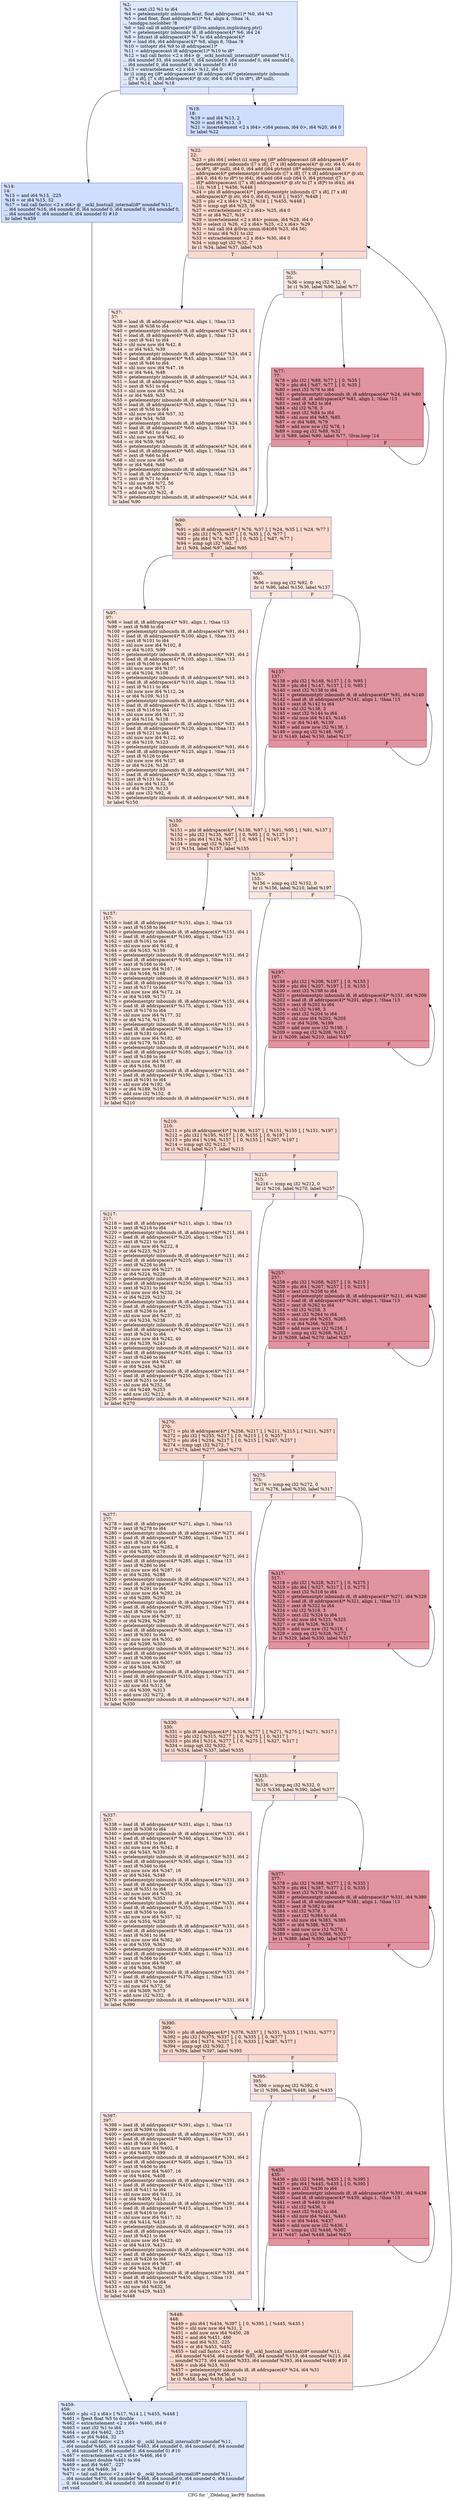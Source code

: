 digraph "CFG for '_Z9debug_kerPfi' function" {
	label="CFG for '_Z9debug_kerPfi' function";

	Node0x529c110 [shape=record,color="#3d50c3ff", style=filled, fillcolor="#b2ccfb70",label="{%2:\l  %3 = sext i32 %1 to i64\l  %4 = getelementptr inbounds float, float addrspace(1)* %0, i64 %3\l  %5 = load float, float addrspace(1)* %4, align 4, !tbaa !4,\l... !amdgpu.noclobber !8\l  %6 = tail call i8 addrspace(4)* @llvm.amdgcn.implicitarg.ptr()\l  %7 = getelementptr inbounds i8, i8 addrspace(4)* %6, i64 24\l  %8 = bitcast i8 addrspace(4)* %7 to i64 addrspace(4)*\l  %9 = load i64, i64 addrspace(4)* %8, align 8, !tbaa !9\l  %10 = inttoptr i64 %9 to i8 addrspace(1)*\l  %11 = addrspacecast i8 addrspace(1)* %10 to i8*\l  %12 = tail call fastcc \<2 x i64\> @__ockl_hostcall_internal(i8* noundef %11,\l... i64 noundef 33, i64 noundef 0, i64 noundef 0, i64 noundef 0, i64 noundef 0,\l... i64 noundef 0, i64 noundef 0, i64 noundef 0) #10\l  %13 = extractelement \<2 x i64\> %12, i64 0\l  br i1 icmp eq (i8* addrspacecast (i8 addrspace(4)* getelementptr inbounds\l... ([7 x i8], [7 x i8] addrspace(4)* @.str, i64 0, i64 0) to i8*), i8* null),\l... label %14, label %18\l|{<s0>T|<s1>F}}"];
	Node0x529c110:s0 -> Node0x529e4d0;
	Node0x529c110:s1 -> Node0x529eec0;
	Node0x529e4d0 [shape=record,color="#3d50c3ff", style=filled, fillcolor="#93b5fe70",label="{%14:\l14:                                               \l  %15 = and i64 %13, -225\l  %16 = or i64 %15, 32\l  %17 = tail call fastcc \<2 x i64\> @__ockl_hostcall_internal(i8* noundef %11,\l... i64 noundef %16, i64 noundef 0, i64 noundef 0, i64 noundef 0, i64 noundef 0,\l... i64 noundef 0, i64 noundef 0, i64 noundef 0) #10\l  br label %459\l}"];
	Node0x529e4d0 -> Node0x529f290;
	Node0x529eec0 [shape=record,color="#3d50c3ff", style=filled, fillcolor="#93b5fe70",label="{%18:\l18:                                               \l  %19 = and i64 %13, 2\l  %20 = and i64 %13, -3\l  %21 = insertelement \<2 x i64\> \<i64 poison, i64 0\>, i64 %20, i64 0\l  br label %22\l}"];
	Node0x529eec0 -> Node0x529fdd0;
	Node0x529fdd0 [shape=record,color="#3d50c3ff", style=filled, fillcolor="#f7ac8e70",label="{%22:\l22:                                               \l  %23 = phi i64 [ select (i1 icmp eq (i8* addrspacecast (i8 addrspace(4)*\l... getelementptr inbounds ([7 x i8], [7 x i8] addrspace(4)* @.str, i64 0, i64 0)\l... to i8*), i8* null), i64 0, i64 add (i64 ptrtoint (i8* addrspacecast (i8\l... addrspace(4)* getelementptr inbounds ([7 x i8], [7 x i8] addrspace(4)* @.str,\l... i64 0, i64 6) to i8*) to i64), i64 add (i64 sub (i64 0, i64 ptrtoint ([7 x\l... i8]* addrspacecast ([7 x i8] addrspace(4)* @.str to [7 x i8]*) to i64)), i64\l... 1))), %18 ], [ %456, %448 ]\l  %24 = phi i8 addrspace(4)* [ getelementptr inbounds ([7 x i8], [7 x i8]\l... addrspace(4)* @.str, i64 0, i64 0), %18 ], [ %457, %448 ]\l  %25 = phi \<2 x i64\> [ %21, %18 ], [ %455, %448 ]\l  %26 = icmp ugt i64 %23, 56\l  %27 = extractelement \<2 x i64\> %25, i64 0\l  %28 = or i64 %27, %19\l  %29 = insertelement \<2 x i64\> poison, i64 %28, i64 0\l  %30 = select i1 %26, \<2 x i64\> %25, \<2 x i64\> %29\l  %31 = tail call i64 @llvm.umin.i64(i64 %23, i64 56)\l  %32 = trunc i64 %31 to i32\l  %33 = extractelement \<2 x i64\> %30, i64 0\l  %34 = icmp ugt i32 %32, 7\l  br i1 %34, label %37, label %35\l|{<s0>T|<s1>F}}"];
	Node0x529fdd0:s0 -> Node0x529f240;
	Node0x529fdd0:s1 -> Node0x52a0eb0;
	Node0x52a0eb0 [shape=record,color="#3d50c3ff", style=filled, fillcolor="#f3c7b170",label="{%35:\l35:                                               \l  %36 = icmp eq i32 %32, 0\l  br i1 %36, label %90, label %77\l|{<s0>T|<s1>F}}"];
	Node0x52a0eb0:s0 -> Node0x52a10b0;
	Node0x52a0eb0:s1 -> Node0x52a1100;
	Node0x529f240 [shape=record,color="#3d50c3ff", style=filled, fillcolor="#f3c7b170",label="{%37:\l37:                                               \l  %38 = load i8, i8 addrspace(4)* %24, align 1, !tbaa !13\l  %39 = zext i8 %38 to i64\l  %40 = getelementptr inbounds i8, i8 addrspace(4)* %24, i64 1\l  %41 = load i8, i8 addrspace(4)* %40, align 1, !tbaa !13\l  %42 = zext i8 %41 to i64\l  %43 = shl nuw nsw i64 %42, 8\l  %44 = or i64 %43, %39\l  %45 = getelementptr inbounds i8, i8 addrspace(4)* %24, i64 2\l  %46 = load i8, i8 addrspace(4)* %45, align 1, !tbaa !13\l  %47 = zext i8 %46 to i64\l  %48 = shl nuw nsw i64 %47, 16\l  %49 = or i64 %44, %48\l  %50 = getelementptr inbounds i8, i8 addrspace(4)* %24, i64 3\l  %51 = load i8, i8 addrspace(4)* %50, align 1, !tbaa !13\l  %52 = zext i8 %51 to i64\l  %53 = shl nuw nsw i64 %52, 24\l  %54 = or i64 %49, %53\l  %55 = getelementptr inbounds i8, i8 addrspace(4)* %24, i64 4\l  %56 = load i8, i8 addrspace(4)* %55, align 1, !tbaa !13\l  %57 = zext i8 %56 to i64\l  %58 = shl nuw nsw i64 %57, 32\l  %59 = or i64 %54, %58\l  %60 = getelementptr inbounds i8, i8 addrspace(4)* %24, i64 5\l  %61 = load i8, i8 addrspace(4)* %60, align 1, !tbaa !13\l  %62 = zext i8 %61 to i64\l  %63 = shl nuw nsw i64 %62, 40\l  %64 = or i64 %59, %63\l  %65 = getelementptr inbounds i8, i8 addrspace(4)* %24, i64 6\l  %66 = load i8, i8 addrspace(4)* %65, align 1, !tbaa !13\l  %67 = zext i8 %66 to i64\l  %68 = shl nuw nsw i64 %67, 48\l  %69 = or i64 %64, %68\l  %70 = getelementptr inbounds i8, i8 addrspace(4)* %24, i64 7\l  %71 = load i8, i8 addrspace(4)* %70, align 1, !tbaa !13\l  %72 = zext i8 %71 to i64\l  %73 = shl nuw i64 %72, 56\l  %74 = or i64 %69, %73\l  %75 = add nsw i32 %32, -8\l  %76 = getelementptr inbounds i8, i8 addrspace(4)* %24, i64 8\l  br label %90\l}"];
	Node0x529f240 -> Node0x52a10b0;
	Node0x52a1100 [shape=record,color="#b70d28ff", style=filled, fillcolor="#b70d2870",label="{%77:\l77:                                               \l  %78 = phi i32 [ %88, %77 ], [ 0, %35 ]\l  %79 = phi i64 [ %87, %77 ], [ 0, %35 ]\l  %80 = zext i32 %78 to i64\l  %81 = getelementptr inbounds i8, i8 addrspace(4)* %24, i64 %80\l  %82 = load i8, i8 addrspace(4)* %81, align 1, !tbaa !13\l  %83 = zext i8 %82 to i64\l  %84 = shl i32 %78, 3\l  %85 = zext i32 %84 to i64\l  %86 = shl nuw i64 %83, %85\l  %87 = or i64 %86, %79\l  %88 = add nuw nsw i32 %78, 1\l  %89 = icmp eq i32 %88, %32\l  br i1 %89, label %90, label %77, !llvm.loop !14\l|{<s0>T|<s1>F}}"];
	Node0x52a1100:s0 -> Node0x52a10b0;
	Node0x52a1100:s1 -> Node0x52a1100;
	Node0x52a10b0 [shape=record,color="#3d50c3ff", style=filled, fillcolor="#f7ac8e70",label="{%90:\l90:                                               \l  %91 = phi i8 addrspace(4)* [ %76, %37 ], [ %24, %35 ], [ %24, %77 ]\l  %92 = phi i32 [ %75, %37 ], [ 0, %35 ], [ 0, %77 ]\l  %93 = phi i64 [ %74, %37 ], [ 0, %35 ], [ %87, %77 ]\l  %94 = icmp ugt i32 %92, 7\l  br i1 %94, label %97, label %95\l|{<s0>T|<s1>F}}"];
	Node0x52a10b0:s0 -> Node0x52a3db0;
	Node0x52a10b0:s1 -> Node0x52a3e00;
	Node0x52a3e00 [shape=record,color="#3d50c3ff", style=filled, fillcolor="#f3c7b170",label="{%95:\l95:                                               \l  %96 = icmp eq i32 %92, 0\l  br i1 %96, label %150, label %137\l|{<s0>T|<s1>F}}"];
	Node0x52a3e00:s0 -> Node0x52a3fd0;
	Node0x52a3e00:s1 -> Node0x52a4020;
	Node0x52a3db0 [shape=record,color="#3d50c3ff", style=filled, fillcolor="#f3c7b170",label="{%97:\l97:                                               \l  %98 = load i8, i8 addrspace(4)* %91, align 1, !tbaa !13\l  %99 = zext i8 %98 to i64\l  %100 = getelementptr inbounds i8, i8 addrspace(4)* %91, i64 1\l  %101 = load i8, i8 addrspace(4)* %100, align 1, !tbaa !13\l  %102 = zext i8 %101 to i64\l  %103 = shl nuw nsw i64 %102, 8\l  %104 = or i64 %103, %99\l  %105 = getelementptr inbounds i8, i8 addrspace(4)* %91, i64 2\l  %106 = load i8, i8 addrspace(4)* %105, align 1, !tbaa !13\l  %107 = zext i8 %106 to i64\l  %108 = shl nuw nsw i64 %107, 16\l  %109 = or i64 %104, %108\l  %110 = getelementptr inbounds i8, i8 addrspace(4)* %91, i64 3\l  %111 = load i8, i8 addrspace(4)* %110, align 1, !tbaa !13\l  %112 = zext i8 %111 to i64\l  %113 = shl nuw nsw i64 %112, 24\l  %114 = or i64 %109, %113\l  %115 = getelementptr inbounds i8, i8 addrspace(4)* %91, i64 4\l  %116 = load i8, i8 addrspace(4)* %115, align 1, !tbaa !13\l  %117 = zext i8 %116 to i64\l  %118 = shl nuw nsw i64 %117, 32\l  %119 = or i64 %114, %118\l  %120 = getelementptr inbounds i8, i8 addrspace(4)* %91, i64 5\l  %121 = load i8, i8 addrspace(4)* %120, align 1, !tbaa !13\l  %122 = zext i8 %121 to i64\l  %123 = shl nuw nsw i64 %122, 40\l  %124 = or i64 %119, %123\l  %125 = getelementptr inbounds i8, i8 addrspace(4)* %91, i64 6\l  %126 = load i8, i8 addrspace(4)* %125, align 1, !tbaa !13\l  %127 = zext i8 %126 to i64\l  %128 = shl nuw nsw i64 %127, 48\l  %129 = or i64 %124, %128\l  %130 = getelementptr inbounds i8, i8 addrspace(4)* %91, i64 7\l  %131 = load i8, i8 addrspace(4)* %130, align 1, !tbaa !13\l  %132 = zext i8 %131 to i64\l  %133 = shl nuw i64 %132, 56\l  %134 = or i64 %129, %133\l  %135 = add nsw i32 %92, -8\l  %136 = getelementptr inbounds i8, i8 addrspace(4)* %91, i64 8\l  br label %150\l}"];
	Node0x52a3db0 -> Node0x52a3fd0;
	Node0x52a4020 [shape=record,color="#b70d28ff", style=filled, fillcolor="#b70d2870",label="{%137:\l137:                                              \l  %138 = phi i32 [ %148, %137 ], [ 0, %95 ]\l  %139 = phi i64 [ %147, %137 ], [ 0, %95 ]\l  %140 = zext i32 %138 to i64\l  %141 = getelementptr inbounds i8, i8 addrspace(4)* %91, i64 %140\l  %142 = load i8, i8 addrspace(4)* %141, align 1, !tbaa !13\l  %143 = zext i8 %142 to i64\l  %144 = shl i32 %138, 3\l  %145 = zext i32 %144 to i64\l  %146 = shl nuw i64 %143, %145\l  %147 = or i64 %146, %139\l  %148 = add nuw nsw i32 %138, 1\l  %149 = icmp eq i32 %148, %92\l  br i1 %149, label %150, label %137\l|{<s0>T|<s1>F}}"];
	Node0x52a4020:s0 -> Node0x52a3fd0;
	Node0x52a4020:s1 -> Node0x52a4020;
	Node0x52a3fd0 [shape=record,color="#3d50c3ff", style=filled, fillcolor="#f7ac8e70",label="{%150:\l150:                                              \l  %151 = phi i8 addrspace(4)* [ %136, %97 ], [ %91, %95 ], [ %91, %137 ]\l  %152 = phi i32 [ %135, %97 ], [ 0, %95 ], [ 0, %137 ]\l  %153 = phi i64 [ %134, %97 ], [ 0, %95 ], [ %147, %137 ]\l  %154 = icmp ugt i32 %152, 7\l  br i1 %154, label %157, label %155\l|{<s0>T|<s1>F}}"];
	Node0x52a3fd0:s0 -> Node0x52a64f0;
	Node0x52a3fd0:s1 -> Node0x52a6540;
	Node0x52a6540 [shape=record,color="#3d50c3ff", style=filled, fillcolor="#f3c7b170",label="{%155:\l155:                                              \l  %156 = icmp eq i32 %152, 0\l  br i1 %156, label %210, label %197\l|{<s0>T|<s1>F}}"];
	Node0x52a6540:s0 -> Node0x52a66d0;
	Node0x52a6540:s1 -> Node0x52a6720;
	Node0x52a64f0 [shape=record,color="#3d50c3ff", style=filled, fillcolor="#f3c7b170",label="{%157:\l157:                                              \l  %158 = load i8, i8 addrspace(4)* %151, align 1, !tbaa !13\l  %159 = zext i8 %158 to i64\l  %160 = getelementptr inbounds i8, i8 addrspace(4)* %151, i64 1\l  %161 = load i8, i8 addrspace(4)* %160, align 1, !tbaa !13\l  %162 = zext i8 %161 to i64\l  %163 = shl nuw nsw i64 %162, 8\l  %164 = or i64 %163, %159\l  %165 = getelementptr inbounds i8, i8 addrspace(4)* %151, i64 2\l  %166 = load i8, i8 addrspace(4)* %165, align 1, !tbaa !13\l  %167 = zext i8 %166 to i64\l  %168 = shl nuw nsw i64 %167, 16\l  %169 = or i64 %164, %168\l  %170 = getelementptr inbounds i8, i8 addrspace(4)* %151, i64 3\l  %171 = load i8, i8 addrspace(4)* %170, align 1, !tbaa !13\l  %172 = zext i8 %171 to i64\l  %173 = shl nuw nsw i64 %172, 24\l  %174 = or i64 %169, %173\l  %175 = getelementptr inbounds i8, i8 addrspace(4)* %151, i64 4\l  %176 = load i8, i8 addrspace(4)* %175, align 1, !tbaa !13\l  %177 = zext i8 %176 to i64\l  %178 = shl nuw nsw i64 %177, 32\l  %179 = or i64 %174, %178\l  %180 = getelementptr inbounds i8, i8 addrspace(4)* %151, i64 5\l  %181 = load i8, i8 addrspace(4)* %180, align 1, !tbaa !13\l  %182 = zext i8 %181 to i64\l  %183 = shl nuw nsw i64 %182, 40\l  %184 = or i64 %179, %183\l  %185 = getelementptr inbounds i8, i8 addrspace(4)* %151, i64 6\l  %186 = load i8, i8 addrspace(4)* %185, align 1, !tbaa !13\l  %187 = zext i8 %186 to i64\l  %188 = shl nuw nsw i64 %187, 48\l  %189 = or i64 %184, %188\l  %190 = getelementptr inbounds i8, i8 addrspace(4)* %151, i64 7\l  %191 = load i8, i8 addrspace(4)* %190, align 1, !tbaa !13\l  %192 = zext i8 %191 to i64\l  %193 = shl nuw i64 %192, 56\l  %194 = or i64 %189, %193\l  %195 = add nsw i32 %152, -8\l  %196 = getelementptr inbounds i8, i8 addrspace(4)* %151, i64 8\l  br label %210\l}"];
	Node0x52a64f0 -> Node0x52a66d0;
	Node0x52a6720 [shape=record,color="#b70d28ff", style=filled, fillcolor="#b70d2870",label="{%197:\l197:                                              \l  %198 = phi i32 [ %208, %197 ], [ 0, %155 ]\l  %199 = phi i64 [ %207, %197 ], [ 0, %155 ]\l  %200 = zext i32 %198 to i64\l  %201 = getelementptr inbounds i8, i8 addrspace(4)* %151, i64 %200\l  %202 = load i8, i8 addrspace(4)* %201, align 1, !tbaa !13\l  %203 = zext i8 %202 to i64\l  %204 = shl i32 %198, 3\l  %205 = zext i32 %204 to i64\l  %206 = shl nuw i64 %203, %205\l  %207 = or i64 %206, %199\l  %208 = add nuw nsw i32 %198, 1\l  %209 = icmp eq i32 %208, %152\l  br i1 %209, label %210, label %197\l|{<s0>T|<s1>F}}"];
	Node0x52a6720:s0 -> Node0x52a66d0;
	Node0x52a6720:s1 -> Node0x52a6720;
	Node0x52a66d0 [shape=record,color="#3d50c3ff", style=filled, fillcolor="#f7ac8e70",label="{%210:\l210:                                              \l  %211 = phi i8 addrspace(4)* [ %196, %157 ], [ %151, %155 ], [ %151, %197 ]\l  %212 = phi i32 [ %195, %157 ], [ 0, %155 ], [ 0, %197 ]\l  %213 = phi i64 [ %194, %157 ], [ 0, %155 ], [ %207, %197 ]\l  %214 = icmp ugt i32 %212, 7\l  br i1 %214, label %217, label %215\l|{<s0>T|<s1>F}}"];
	Node0x52a66d0:s0 -> Node0x52a8770;
	Node0x52a66d0:s1 -> Node0x52a87c0;
	Node0x52a87c0 [shape=record,color="#3d50c3ff", style=filled, fillcolor="#f3c7b170",label="{%215:\l215:                                              \l  %216 = icmp eq i32 %212, 0\l  br i1 %216, label %270, label %257\l|{<s0>T|<s1>F}}"];
	Node0x52a87c0:s0 -> Node0x52a8950;
	Node0x52a87c0:s1 -> Node0x52a89a0;
	Node0x52a8770 [shape=record,color="#3d50c3ff", style=filled, fillcolor="#f3c7b170",label="{%217:\l217:                                              \l  %218 = load i8, i8 addrspace(4)* %211, align 1, !tbaa !13\l  %219 = zext i8 %218 to i64\l  %220 = getelementptr inbounds i8, i8 addrspace(4)* %211, i64 1\l  %221 = load i8, i8 addrspace(4)* %220, align 1, !tbaa !13\l  %222 = zext i8 %221 to i64\l  %223 = shl nuw nsw i64 %222, 8\l  %224 = or i64 %223, %219\l  %225 = getelementptr inbounds i8, i8 addrspace(4)* %211, i64 2\l  %226 = load i8, i8 addrspace(4)* %225, align 1, !tbaa !13\l  %227 = zext i8 %226 to i64\l  %228 = shl nuw nsw i64 %227, 16\l  %229 = or i64 %224, %228\l  %230 = getelementptr inbounds i8, i8 addrspace(4)* %211, i64 3\l  %231 = load i8, i8 addrspace(4)* %230, align 1, !tbaa !13\l  %232 = zext i8 %231 to i64\l  %233 = shl nuw nsw i64 %232, 24\l  %234 = or i64 %229, %233\l  %235 = getelementptr inbounds i8, i8 addrspace(4)* %211, i64 4\l  %236 = load i8, i8 addrspace(4)* %235, align 1, !tbaa !13\l  %237 = zext i8 %236 to i64\l  %238 = shl nuw nsw i64 %237, 32\l  %239 = or i64 %234, %238\l  %240 = getelementptr inbounds i8, i8 addrspace(4)* %211, i64 5\l  %241 = load i8, i8 addrspace(4)* %240, align 1, !tbaa !13\l  %242 = zext i8 %241 to i64\l  %243 = shl nuw nsw i64 %242, 40\l  %244 = or i64 %239, %243\l  %245 = getelementptr inbounds i8, i8 addrspace(4)* %211, i64 6\l  %246 = load i8, i8 addrspace(4)* %245, align 1, !tbaa !13\l  %247 = zext i8 %246 to i64\l  %248 = shl nuw nsw i64 %247, 48\l  %249 = or i64 %244, %248\l  %250 = getelementptr inbounds i8, i8 addrspace(4)* %211, i64 7\l  %251 = load i8, i8 addrspace(4)* %250, align 1, !tbaa !13\l  %252 = zext i8 %251 to i64\l  %253 = shl nuw i64 %252, 56\l  %254 = or i64 %249, %253\l  %255 = add nsw i32 %212, -8\l  %256 = getelementptr inbounds i8, i8 addrspace(4)* %211, i64 8\l  br label %270\l}"];
	Node0x52a8770 -> Node0x52a8950;
	Node0x52a89a0 [shape=record,color="#b70d28ff", style=filled, fillcolor="#b70d2870",label="{%257:\l257:                                              \l  %258 = phi i32 [ %268, %257 ], [ 0, %215 ]\l  %259 = phi i64 [ %267, %257 ], [ 0, %215 ]\l  %260 = zext i32 %258 to i64\l  %261 = getelementptr inbounds i8, i8 addrspace(4)* %211, i64 %260\l  %262 = load i8, i8 addrspace(4)* %261, align 1, !tbaa !13\l  %263 = zext i8 %262 to i64\l  %264 = shl i32 %258, 3\l  %265 = zext i32 %264 to i64\l  %266 = shl nuw i64 %263, %265\l  %267 = or i64 %266, %259\l  %268 = add nuw nsw i32 %258, 1\l  %269 = icmp eq i32 %268, %212\l  br i1 %269, label %270, label %257\l|{<s0>T|<s1>F}}"];
	Node0x52a89a0:s0 -> Node0x52a8950;
	Node0x52a89a0:s1 -> Node0x52a89a0;
	Node0x52a8950 [shape=record,color="#3d50c3ff", style=filled, fillcolor="#f7ac8e70",label="{%270:\l270:                                              \l  %271 = phi i8 addrspace(4)* [ %256, %217 ], [ %211, %215 ], [ %211, %257 ]\l  %272 = phi i32 [ %255, %217 ], [ 0, %215 ], [ 0, %257 ]\l  %273 = phi i64 [ %254, %217 ], [ 0, %215 ], [ %267, %257 ]\l  %274 = icmp ugt i32 %272, 7\l  br i1 %274, label %277, label %275\l|{<s0>T|<s1>F}}"];
	Node0x52a8950:s0 -> Node0x52ab1d0;
	Node0x52a8950:s1 -> Node0x52ab220;
	Node0x52ab220 [shape=record,color="#3d50c3ff", style=filled, fillcolor="#f3c7b170",label="{%275:\l275:                                              \l  %276 = icmp eq i32 %272, 0\l  br i1 %276, label %330, label %317\l|{<s0>T|<s1>F}}"];
	Node0x52ab220:s0 -> Node0x52ab3b0;
	Node0x52ab220:s1 -> Node0x52ab400;
	Node0x52ab1d0 [shape=record,color="#3d50c3ff", style=filled, fillcolor="#f3c7b170",label="{%277:\l277:                                              \l  %278 = load i8, i8 addrspace(4)* %271, align 1, !tbaa !13\l  %279 = zext i8 %278 to i64\l  %280 = getelementptr inbounds i8, i8 addrspace(4)* %271, i64 1\l  %281 = load i8, i8 addrspace(4)* %280, align 1, !tbaa !13\l  %282 = zext i8 %281 to i64\l  %283 = shl nuw nsw i64 %282, 8\l  %284 = or i64 %283, %279\l  %285 = getelementptr inbounds i8, i8 addrspace(4)* %271, i64 2\l  %286 = load i8, i8 addrspace(4)* %285, align 1, !tbaa !13\l  %287 = zext i8 %286 to i64\l  %288 = shl nuw nsw i64 %287, 16\l  %289 = or i64 %284, %288\l  %290 = getelementptr inbounds i8, i8 addrspace(4)* %271, i64 3\l  %291 = load i8, i8 addrspace(4)* %290, align 1, !tbaa !13\l  %292 = zext i8 %291 to i64\l  %293 = shl nuw nsw i64 %292, 24\l  %294 = or i64 %289, %293\l  %295 = getelementptr inbounds i8, i8 addrspace(4)* %271, i64 4\l  %296 = load i8, i8 addrspace(4)* %295, align 1, !tbaa !13\l  %297 = zext i8 %296 to i64\l  %298 = shl nuw nsw i64 %297, 32\l  %299 = or i64 %294, %298\l  %300 = getelementptr inbounds i8, i8 addrspace(4)* %271, i64 5\l  %301 = load i8, i8 addrspace(4)* %300, align 1, !tbaa !13\l  %302 = zext i8 %301 to i64\l  %303 = shl nuw nsw i64 %302, 40\l  %304 = or i64 %299, %303\l  %305 = getelementptr inbounds i8, i8 addrspace(4)* %271, i64 6\l  %306 = load i8, i8 addrspace(4)* %305, align 1, !tbaa !13\l  %307 = zext i8 %306 to i64\l  %308 = shl nuw nsw i64 %307, 48\l  %309 = or i64 %304, %308\l  %310 = getelementptr inbounds i8, i8 addrspace(4)* %271, i64 7\l  %311 = load i8, i8 addrspace(4)* %310, align 1, !tbaa !13\l  %312 = zext i8 %311 to i64\l  %313 = shl nuw i64 %312, 56\l  %314 = or i64 %309, %313\l  %315 = add nsw i32 %272, -8\l  %316 = getelementptr inbounds i8, i8 addrspace(4)* %271, i64 8\l  br label %330\l}"];
	Node0x52ab1d0 -> Node0x52ab3b0;
	Node0x52ab400 [shape=record,color="#b70d28ff", style=filled, fillcolor="#b70d2870",label="{%317:\l317:                                              \l  %318 = phi i32 [ %328, %317 ], [ 0, %275 ]\l  %319 = phi i64 [ %327, %317 ], [ 0, %275 ]\l  %320 = zext i32 %318 to i64\l  %321 = getelementptr inbounds i8, i8 addrspace(4)* %271, i64 %320\l  %322 = load i8, i8 addrspace(4)* %321, align 1, !tbaa !13\l  %323 = zext i8 %322 to i64\l  %324 = shl i32 %318, 3\l  %325 = zext i32 %324 to i64\l  %326 = shl nuw i64 %323, %325\l  %327 = or i64 %326, %319\l  %328 = add nuw nsw i32 %318, 1\l  %329 = icmp eq i32 %328, %272\l  br i1 %329, label %330, label %317\l|{<s0>T|<s1>F}}"];
	Node0x52ab400:s0 -> Node0x52ab3b0;
	Node0x52ab400:s1 -> Node0x52ab400;
	Node0x52ab3b0 [shape=record,color="#3d50c3ff", style=filled, fillcolor="#f7ac8e70",label="{%330:\l330:                                              \l  %331 = phi i8 addrspace(4)* [ %316, %277 ], [ %271, %275 ], [ %271, %317 ]\l  %332 = phi i32 [ %315, %277 ], [ 0, %275 ], [ 0, %317 ]\l  %333 = phi i64 [ %314, %277 ], [ 0, %275 ], [ %327, %317 ]\l  %334 = icmp ugt i32 %332, 7\l  br i1 %334, label %337, label %335\l|{<s0>T|<s1>F}}"];
	Node0x52ab3b0:s0 -> Node0x529c5d0;
	Node0x52ab3b0:s1 -> Node0x529c620;
	Node0x529c620 [shape=record,color="#3d50c3ff", style=filled, fillcolor="#f3c7b170",label="{%335:\l335:                                              \l  %336 = icmp eq i32 %332, 0\l  br i1 %336, label %390, label %377\l|{<s0>T|<s1>F}}"];
	Node0x529c620:s0 -> Node0x529c7b0;
	Node0x529c620:s1 -> Node0x529c800;
	Node0x529c5d0 [shape=record,color="#3d50c3ff", style=filled, fillcolor="#f3c7b170",label="{%337:\l337:                                              \l  %338 = load i8, i8 addrspace(4)* %331, align 1, !tbaa !13\l  %339 = zext i8 %338 to i64\l  %340 = getelementptr inbounds i8, i8 addrspace(4)* %331, i64 1\l  %341 = load i8, i8 addrspace(4)* %340, align 1, !tbaa !13\l  %342 = zext i8 %341 to i64\l  %343 = shl nuw nsw i64 %342, 8\l  %344 = or i64 %343, %339\l  %345 = getelementptr inbounds i8, i8 addrspace(4)* %331, i64 2\l  %346 = load i8, i8 addrspace(4)* %345, align 1, !tbaa !13\l  %347 = zext i8 %346 to i64\l  %348 = shl nuw nsw i64 %347, 16\l  %349 = or i64 %344, %348\l  %350 = getelementptr inbounds i8, i8 addrspace(4)* %331, i64 3\l  %351 = load i8, i8 addrspace(4)* %350, align 1, !tbaa !13\l  %352 = zext i8 %351 to i64\l  %353 = shl nuw nsw i64 %352, 24\l  %354 = or i64 %349, %353\l  %355 = getelementptr inbounds i8, i8 addrspace(4)* %331, i64 4\l  %356 = load i8, i8 addrspace(4)* %355, align 1, !tbaa !13\l  %357 = zext i8 %356 to i64\l  %358 = shl nuw nsw i64 %357, 32\l  %359 = or i64 %354, %358\l  %360 = getelementptr inbounds i8, i8 addrspace(4)* %331, i64 5\l  %361 = load i8, i8 addrspace(4)* %360, align 1, !tbaa !13\l  %362 = zext i8 %361 to i64\l  %363 = shl nuw nsw i64 %362, 40\l  %364 = or i64 %359, %363\l  %365 = getelementptr inbounds i8, i8 addrspace(4)* %331, i64 6\l  %366 = load i8, i8 addrspace(4)* %365, align 1, !tbaa !13\l  %367 = zext i8 %366 to i64\l  %368 = shl nuw nsw i64 %367, 48\l  %369 = or i64 %364, %368\l  %370 = getelementptr inbounds i8, i8 addrspace(4)* %331, i64 7\l  %371 = load i8, i8 addrspace(4)* %370, align 1, !tbaa !13\l  %372 = zext i8 %371 to i64\l  %373 = shl nuw i64 %372, 56\l  %374 = or i64 %369, %373\l  %375 = add nsw i32 %332, -8\l  %376 = getelementptr inbounds i8, i8 addrspace(4)* %331, i64 8\l  br label %390\l}"];
	Node0x529c5d0 -> Node0x529c7b0;
	Node0x529c800 [shape=record,color="#b70d28ff", style=filled, fillcolor="#b70d2870",label="{%377:\l377:                                              \l  %378 = phi i32 [ %388, %377 ], [ 0, %335 ]\l  %379 = phi i64 [ %387, %377 ], [ 0, %335 ]\l  %380 = zext i32 %378 to i64\l  %381 = getelementptr inbounds i8, i8 addrspace(4)* %331, i64 %380\l  %382 = load i8, i8 addrspace(4)* %381, align 1, !tbaa !13\l  %383 = zext i8 %382 to i64\l  %384 = shl i32 %378, 3\l  %385 = zext i32 %384 to i64\l  %386 = shl nuw i64 %383, %385\l  %387 = or i64 %386, %379\l  %388 = add nuw nsw i32 %378, 1\l  %389 = icmp eq i32 %388, %332\l  br i1 %389, label %390, label %377\l|{<s0>T|<s1>F}}"];
	Node0x529c800:s0 -> Node0x529c7b0;
	Node0x529c800:s1 -> Node0x529c800;
	Node0x529c7b0 [shape=record,color="#3d50c3ff", style=filled, fillcolor="#f7ac8e70",label="{%390:\l390:                                              \l  %391 = phi i8 addrspace(4)* [ %376, %337 ], [ %331, %335 ], [ %331, %377 ]\l  %392 = phi i32 [ %375, %337 ], [ 0, %335 ], [ 0, %377 ]\l  %393 = phi i64 [ %374, %337 ], [ 0, %335 ], [ %387, %377 ]\l  %394 = icmp ugt i32 %392, 7\l  br i1 %394, label %397, label %395\l|{<s0>T|<s1>F}}"];
	Node0x529c7b0:s0 -> Node0x52b06d0;
	Node0x529c7b0:s1 -> Node0x52b0720;
	Node0x52b0720 [shape=record,color="#3d50c3ff", style=filled, fillcolor="#f3c7b170",label="{%395:\l395:                                              \l  %396 = icmp eq i32 %392, 0\l  br i1 %396, label %448, label %435\l|{<s0>T|<s1>F}}"];
	Node0x52b0720:s0 -> Node0x52a0250;
	Node0x52b0720:s1 -> Node0x52b08b0;
	Node0x52b06d0 [shape=record,color="#3d50c3ff", style=filled, fillcolor="#f3c7b170",label="{%397:\l397:                                              \l  %398 = load i8, i8 addrspace(4)* %391, align 1, !tbaa !13\l  %399 = zext i8 %398 to i64\l  %400 = getelementptr inbounds i8, i8 addrspace(4)* %391, i64 1\l  %401 = load i8, i8 addrspace(4)* %400, align 1, !tbaa !13\l  %402 = zext i8 %401 to i64\l  %403 = shl nuw nsw i64 %402, 8\l  %404 = or i64 %403, %399\l  %405 = getelementptr inbounds i8, i8 addrspace(4)* %391, i64 2\l  %406 = load i8, i8 addrspace(4)* %405, align 1, !tbaa !13\l  %407 = zext i8 %406 to i64\l  %408 = shl nuw nsw i64 %407, 16\l  %409 = or i64 %404, %408\l  %410 = getelementptr inbounds i8, i8 addrspace(4)* %391, i64 3\l  %411 = load i8, i8 addrspace(4)* %410, align 1, !tbaa !13\l  %412 = zext i8 %411 to i64\l  %413 = shl nuw nsw i64 %412, 24\l  %414 = or i64 %409, %413\l  %415 = getelementptr inbounds i8, i8 addrspace(4)* %391, i64 4\l  %416 = load i8, i8 addrspace(4)* %415, align 1, !tbaa !13\l  %417 = zext i8 %416 to i64\l  %418 = shl nuw nsw i64 %417, 32\l  %419 = or i64 %414, %418\l  %420 = getelementptr inbounds i8, i8 addrspace(4)* %391, i64 5\l  %421 = load i8, i8 addrspace(4)* %420, align 1, !tbaa !13\l  %422 = zext i8 %421 to i64\l  %423 = shl nuw nsw i64 %422, 40\l  %424 = or i64 %419, %423\l  %425 = getelementptr inbounds i8, i8 addrspace(4)* %391, i64 6\l  %426 = load i8, i8 addrspace(4)* %425, align 1, !tbaa !13\l  %427 = zext i8 %426 to i64\l  %428 = shl nuw nsw i64 %427, 48\l  %429 = or i64 %424, %428\l  %430 = getelementptr inbounds i8, i8 addrspace(4)* %391, i64 7\l  %431 = load i8, i8 addrspace(4)* %430, align 1, !tbaa !13\l  %432 = zext i8 %431 to i64\l  %433 = shl nuw i64 %432, 56\l  %434 = or i64 %429, %433\l  br label %448\l}"];
	Node0x52b06d0 -> Node0x52a0250;
	Node0x52b08b0 [shape=record,color="#b70d28ff", style=filled, fillcolor="#b70d2870",label="{%435:\l435:                                              \l  %436 = phi i32 [ %446, %435 ], [ 0, %395 ]\l  %437 = phi i64 [ %445, %435 ], [ 0, %395 ]\l  %438 = zext i32 %436 to i64\l  %439 = getelementptr inbounds i8, i8 addrspace(4)* %391, i64 %438\l  %440 = load i8, i8 addrspace(4)* %439, align 1, !tbaa !13\l  %441 = zext i8 %440 to i64\l  %442 = shl i32 %436, 3\l  %443 = zext i32 %442 to i64\l  %444 = shl nuw i64 %441, %443\l  %445 = or i64 %444, %437\l  %446 = add nuw nsw i32 %436, 1\l  %447 = icmp eq i32 %446, %392\l  br i1 %447, label %448, label %435\l|{<s0>T|<s1>F}}"];
	Node0x52b08b0:s0 -> Node0x52a0250;
	Node0x52b08b0:s1 -> Node0x52b08b0;
	Node0x52a0250 [shape=record,color="#3d50c3ff", style=filled, fillcolor="#f7ac8e70",label="{%448:\l448:                                              \l  %449 = phi i64 [ %434, %397 ], [ 0, %395 ], [ %445, %435 ]\l  %450 = shl nuw nsw i64 %31, 2\l  %451 = add nuw nsw i64 %450, 28\l  %452 = and i64 %451, 480\l  %453 = and i64 %33, -225\l  %454 = or i64 %453, %452\l  %455 = tail call fastcc \<2 x i64\> @__ockl_hostcall_internal(i8* noundef %11,\l... i64 noundef %454, i64 noundef %93, i64 noundef %153, i64 noundef %213, i64\l... noundef %273, i64 noundef %333, i64 noundef %393, i64 noundef %449) #10\l  %456 = sub i64 %23, %31\l  %457 = getelementptr inbounds i8, i8 addrspace(4)* %24, i64 %31\l  %458 = icmp eq i64 %456, 0\l  br i1 %458, label %459, label %22\l|{<s0>T|<s1>F}}"];
	Node0x52a0250:s0 -> Node0x529f290;
	Node0x52a0250:s1 -> Node0x529fdd0;
	Node0x529f290 [shape=record,color="#3d50c3ff", style=filled, fillcolor="#b2ccfb70",label="{%459:\l459:                                              \l  %460 = phi \<2 x i64\> [ %17, %14 ], [ %455, %448 ]\l  %461 = fpext float %5 to double\l  %462 = extractelement \<2 x i64\> %460, i64 0\l  %463 = zext i32 %1 to i64\l  %464 = and i64 %462, -225\l  %465 = or i64 %464, 32\l  %466 = tail call fastcc \<2 x i64\> @__ockl_hostcall_internal(i8* noundef %11,\l... i64 noundef %465, i64 noundef %463, i64 noundef 0, i64 noundef 0, i64 noundef\l... 0, i64 noundef 0, i64 noundef 0, i64 noundef 0) #10\l  %467 = extractelement \<2 x i64\> %466, i64 0\l  %468 = bitcast double %461 to i64\l  %469 = and i64 %467, -227\l  %470 = or i64 %469, 34\l  %471 = tail call fastcc \<2 x i64\> @__ockl_hostcall_internal(i8* noundef %11,\l... i64 noundef %470, i64 noundef %468, i64 noundef 0, i64 noundef 0, i64 noundef\l... 0, i64 noundef 0, i64 noundef 0, i64 noundef 0) #10\l  ret void\l}"];
}
